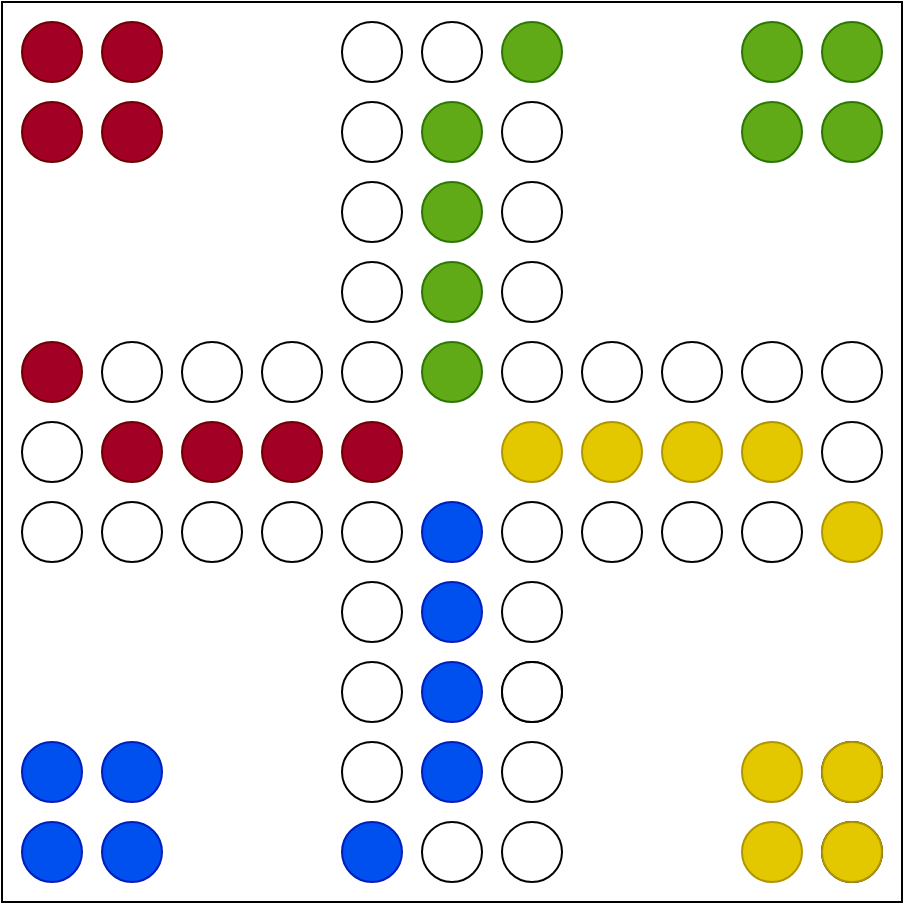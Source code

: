 <mxfile>
    <diagram id="hzMtZv9K9EeVanrv6_6z" name="Page-1">
        <mxGraphModel dx="650" dy="351" grid="1" gridSize="10" guides="1" tooltips="1" connect="1" arrows="1" fold="1" page="1" pageScale="1" pageWidth="827" pageHeight="1169" math="0" shadow="0">
            <root>
                <mxCell id="0"/>
                <mxCell id="1" parent="0"/>
                <mxCell id="2" value="" style="rounded=0;whiteSpace=wrap;html=1;" parent="1" vertex="1">
                    <mxGeometry x="189" y="360" width="450" height="450" as="geometry"/>
                </mxCell>
                <mxCell id="4" value="" style="ellipse;whiteSpace=wrap;html=1;aspect=fixed;" parent="1" vertex="1">
                    <mxGeometry x="399" y="370" width="30" height="30" as="geometry"/>
                </mxCell>
                <mxCell id="5" value="" style="ellipse;whiteSpace=wrap;html=1;aspect=fixed;fillColor=#60a917;fontColor=#ffffff;strokeColor=#2D7600;" parent="1" vertex="1">
                    <mxGeometry x="439" y="370" width="30" height="30" as="geometry"/>
                </mxCell>
                <mxCell id="6" value="" style="ellipse;whiteSpace=wrap;html=1;aspect=fixed;" parent="1" vertex="1">
                    <mxGeometry x="359" y="370" width="30" height="30" as="geometry"/>
                </mxCell>
                <mxCell id="7" value="" style="ellipse;whiteSpace=wrap;html=1;aspect=fixed;" parent="1" vertex="1">
                    <mxGeometry x="319" y="530" width="30" height="30" as="geometry"/>
                </mxCell>
                <mxCell id="8" value="" style="ellipse;whiteSpace=wrap;html=1;aspect=fixed;" parent="1" vertex="1">
                    <mxGeometry x="359" y="530" width="30" height="30" as="geometry"/>
                </mxCell>
                <mxCell id="9" value="" style="ellipse;whiteSpace=wrap;html=1;aspect=fixed;" parent="1" vertex="1">
                    <mxGeometry x="359" y="490" width="30" height="30" as="geometry"/>
                </mxCell>
                <mxCell id="10" value="" style="ellipse;whiteSpace=wrap;html=1;aspect=fixed;" parent="1" vertex="1">
                    <mxGeometry x="359" y="450" width="30" height="30" as="geometry"/>
                </mxCell>
                <mxCell id="11" value="" style="ellipse;whiteSpace=wrap;html=1;aspect=fixed;" parent="1" vertex="1">
                    <mxGeometry x="359" y="410" width="30" height="30" as="geometry"/>
                </mxCell>
                <mxCell id="13" value="" style="ellipse;whiteSpace=wrap;html=1;aspect=fixed;" parent="1" vertex="1">
                    <mxGeometry x="199" y="570" width="30" height="30" as="geometry"/>
                </mxCell>
                <mxCell id="14" value="" style="ellipse;whiteSpace=wrap;html=1;aspect=fixed;fillColor=#a20025;fontColor=#ffffff;strokeColor=#6F0000;" parent="1" vertex="1">
                    <mxGeometry x="199" y="530" width="30" height="30" as="geometry"/>
                </mxCell>
                <mxCell id="15" value="" style="ellipse;whiteSpace=wrap;html=1;aspect=fixed;" parent="1" vertex="1">
                    <mxGeometry x="239" y="530" width="30" height="30" as="geometry"/>
                </mxCell>
                <mxCell id="16" value="" style="ellipse;whiteSpace=wrap;html=1;aspect=fixed;" parent="1" vertex="1">
                    <mxGeometry x="279" y="530" width="30" height="30" as="geometry"/>
                </mxCell>
                <mxCell id="17" value="" style="ellipse;whiteSpace=wrap;html=1;aspect=fixed;" parent="1" vertex="1">
                    <mxGeometry x="199" y="610" width="30" height="30" as="geometry"/>
                </mxCell>
                <mxCell id="18" value="" style="ellipse;whiteSpace=wrap;html=1;aspect=fixed;" parent="1" vertex="1">
                    <mxGeometry x="359" y="650" width="30" height="30" as="geometry"/>
                </mxCell>
                <mxCell id="19" value="" style="ellipse;whiteSpace=wrap;html=1;aspect=fixed;" parent="1" vertex="1">
                    <mxGeometry x="359" y="610" width="30" height="30" as="geometry"/>
                </mxCell>
                <mxCell id="20" value="" style="ellipse;whiteSpace=wrap;html=1;aspect=fixed;" parent="1" vertex="1">
                    <mxGeometry x="319" y="610" width="30" height="30" as="geometry"/>
                </mxCell>
                <mxCell id="21" value="" style="ellipse;whiteSpace=wrap;html=1;aspect=fixed;" parent="1" vertex="1">
                    <mxGeometry x="279" y="610" width="30" height="30" as="geometry"/>
                </mxCell>
                <mxCell id="22" value="" style="ellipse;whiteSpace=wrap;html=1;aspect=fixed;" parent="1" vertex="1">
                    <mxGeometry x="239" y="610" width="30" height="30" as="geometry"/>
                </mxCell>
                <mxCell id="23" value="" style="ellipse;whiteSpace=wrap;html=1;aspect=fixed;" parent="1" vertex="1">
                    <mxGeometry x="399" y="770" width="30" height="30" as="geometry"/>
                </mxCell>
                <mxCell id="24" value="" style="ellipse;whiteSpace=wrap;html=1;aspect=fixed;fillColor=#0050ef;fontColor=#ffffff;strokeColor=#001DBC;" parent="1" vertex="1">
                    <mxGeometry x="359" y="770" width="30" height="30" as="geometry"/>
                </mxCell>
                <mxCell id="25" value="" style="ellipse;whiteSpace=wrap;html=1;aspect=fixed;" parent="1" vertex="1">
                    <mxGeometry x="359" y="730" width="30" height="30" as="geometry"/>
                </mxCell>
                <mxCell id="26" value="" style="ellipse;whiteSpace=wrap;html=1;aspect=fixed;" parent="1" vertex="1">
                    <mxGeometry x="359" y="690" width="30" height="30" as="geometry"/>
                </mxCell>
                <mxCell id="27" value="" style="ellipse;whiteSpace=wrap;html=1;aspect=fixed;" parent="1" vertex="1">
                    <mxGeometry x="439" y="610" width="30" height="30" as="geometry"/>
                </mxCell>
                <mxCell id="28" value="" style="ellipse;whiteSpace=wrap;html=1;aspect=fixed;" parent="1" vertex="1">
                    <mxGeometry x="439" y="650" width="30" height="30" as="geometry"/>
                </mxCell>
                <mxCell id="29" value="" style="ellipse;whiteSpace=wrap;html=1;aspect=fixed;" parent="1" vertex="1">
                    <mxGeometry x="439" y="690" width="30" height="30" as="geometry"/>
                </mxCell>
                <mxCell id="30" value="" style="ellipse;whiteSpace=wrap;html=1;aspect=fixed;" parent="1" vertex="1">
                    <mxGeometry x="439" y="730" width="30" height="30" as="geometry"/>
                </mxCell>
                <mxCell id="31" value="" style="ellipse;whiteSpace=wrap;html=1;aspect=fixed;" parent="1" vertex="1">
                    <mxGeometry x="439" y="770" width="30" height="30" as="geometry"/>
                </mxCell>
                <mxCell id="32" value="" style="ellipse;whiteSpace=wrap;html=1;aspect=fixed;" parent="1" vertex="1">
                    <mxGeometry x="599" y="530" width="30" height="30" as="geometry"/>
                </mxCell>
                <mxCell id="33" value="" style="ellipse;whiteSpace=wrap;html=1;aspect=fixed;" parent="1" vertex="1">
                    <mxGeometry x="599" y="570" width="30" height="30" as="geometry"/>
                </mxCell>
                <mxCell id="34" value="" style="ellipse;whiteSpace=wrap;html=1;aspect=fixed;fillColor=#e3c800;fontColor=#000000;strokeColor=#B09500;" parent="1" vertex="1">
                    <mxGeometry x="599" y="610" width="30" height="30" as="geometry"/>
                </mxCell>
                <mxCell id="35" value="" style="ellipse;whiteSpace=wrap;html=1;aspect=fixed;" parent="1" vertex="1">
                    <mxGeometry x="559" y="610" width="30" height="30" as="geometry"/>
                </mxCell>
                <mxCell id="36" value="" style="ellipse;whiteSpace=wrap;html=1;aspect=fixed;" parent="1" vertex="1">
                    <mxGeometry x="519" y="610" width="30" height="30" as="geometry"/>
                </mxCell>
                <mxCell id="37" value="" style="ellipse;whiteSpace=wrap;html=1;aspect=fixed;" parent="1" vertex="1">
                    <mxGeometry x="479" y="610" width="30" height="30" as="geometry"/>
                </mxCell>
                <mxCell id="38" value="" style="ellipse;whiteSpace=wrap;html=1;aspect=fixed;" parent="1" vertex="1">
                    <mxGeometry x="439" y="490" width="30" height="30" as="geometry"/>
                </mxCell>
                <mxCell id="39" value="" style="ellipse;whiteSpace=wrap;html=1;aspect=fixed;" parent="1" vertex="1">
                    <mxGeometry x="439" y="530" width="30" height="30" as="geometry"/>
                </mxCell>
                <mxCell id="40" value="" style="ellipse;whiteSpace=wrap;html=1;aspect=fixed;" parent="1" vertex="1">
                    <mxGeometry x="479" y="530" width="30" height="30" as="geometry"/>
                </mxCell>
                <mxCell id="41" value="" style="ellipse;whiteSpace=wrap;html=1;aspect=fixed;" parent="1" vertex="1">
                    <mxGeometry x="519" y="530" width="30" height="30" as="geometry"/>
                </mxCell>
                <mxCell id="42" value="" style="ellipse;whiteSpace=wrap;html=1;aspect=fixed;" parent="1" vertex="1">
                    <mxGeometry x="559" y="530" width="30" height="30" as="geometry"/>
                </mxCell>
                <mxCell id="45" value="" style="ellipse;whiteSpace=wrap;html=1;aspect=fixed;" parent="1" vertex="1">
                    <mxGeometry x="439" y="410" width="30" height="30" as="geometry"/>
                </mxCell>
                <mxCell id="46" value="" style="ellipse;whiteSpace=wrap;html=1;aspect=fixed;" parent="1" vertex="1">
                    <mxGeometry x="439" y="450" width="30" height="30" as="geometry"/>
                </mxCell>
                <mxCell id="47" value="" style="ellipse;whiteSpace=wrap;html=1;aspect=fixed;fillColor=#a20025;fontColor=#ffffff;strokeColor=#6F0000;" parent="1" vertex="1">
                    <mxGeometry x="239" y="570" width="30" height="30" as="geometry"/>
                </mxCell>
                <mxCell id="48" value="" style="ellipse;whiteSpace=wrap;html=1;aspect=fixed;fillColor=#a20025;fontColor=#ffffff;strokeColor=#6F0000;" parent="1" vertex="1">
                    <mxGeometry x="279" y="570" width="30" height="30" as="geometry"/>
                </mxCell>
                <mxCell id="49" value="" style="ellipse;whiteSpace=wrap;html=1;aspect=fixed;fillColor=#a20025;fontColor=#ffffff;strokeColor=#6F0000;" parent="1" vertex="1">
                    <mxGeometry x="319" y="570" width="30" height="30" as="geometry"/>
                </mxCell>
                <mxCell id="50" value="" style="ellipse;whiteSpace=wrap;html=1;aspect=fixed;fillColor=#a20025;fontColor=#ffffff;strokeColor=#6F0000;" parent="1" vertex="1">
                    <mxGeometry x="359" y="570" width="30" height="30" as="geometry"/>
                </mxCell>
                <mxCell id="51" value="" style="ellipse;whiteSpace=wrap;html=1;aspect=fixed;fillColor=#e3c800;fontColor=#000000;strokeColor=#B09500;" parent="1" vertex="1">
                    <mxGeometry x="559" y="570" width="30" height="30" as="geometry"/>
                </mxCell>
                <mxCell id="52" value="" style="ellipse;whiteSpace=wrap;html=1;aspect=fixed;fillColor=#e3c800;fontColor=#000000;strokeColor=#B09500;" parent="1" vertex="1">
                    <mxGeometry x="519" y="570" width="30" height="30" as="geometry"/>
                </mxCell>
                <mxCell id="53" value="" style="ellipse;whiteSpace=wrap;html=1;aspect=fixed;fillColor=#e3c800;fontColor=#000000;strokeColor=#B09500;" parent="1" vertex="1">
                    <mxGeometry x="479" y="570" width="30" height="30" as="geometry"/>
                </mxCell>
                <mxCell id="54" value="" style="ellipse;whiteSpace=wrap;html=1;aspect=fixed;fillColor=#e3c800;fontColor=#000000;strokeColor=#B09500;" parent="1" vertex="1">
                    <mxGeometry x="439" y="570" width="30" height="30" as="geometry"/>
                </mxCell>
                <mxCell id="55" value="" style="ellipse;whiteSpace=wrap;html=1;aspect=fixed;fillColor=#0050ef;fontColor=#ffffff;strokeColor=#001DBC;" parent="1" vertex="1">
                    <mxGeometry x="399" y="610" width="30" height="30" as="geometry"/>
                </mxCell>
                <mxCell id="56" value="" style="ellipse;whiteSpace=wrap;html=1;aspect=fixed;fillColor=#0050ef;fontColor=#ffffff;strokeColor=#001DBC;" parent="1" vertex="1">
                    <mxGeometry x="399" y="650" width="30" height="30" as="geometry"/>
                </mxCell>
                <mxCell id="57" value="" style="ellipse;whiteSpace=wrap;html=1;aspect=fixed;fillColor=#0050ef;fontColor=#ffffff;strokeColor=#001DBC;" parent="1" vertex="1">
                    <mxGeometry x="399" y="690" width="30" height="30" as="geometry"/>
                </mxCell>
                <mxCell id="58" value="" style="ellipse;whiteSpace=wrap;html=1;aspect=fixed;fillColor=#0050ef;fontColor=#ffffff;strokeColor=#001DBC;" parent="1" vertex="1">
                    <mxGeometry x="399" y="730" width="30" height="30" as="geometry"/>
                </mxCell>
                <mxCell id="59" value="" style="ellipse;whiteSpace=wrap;html=1;aspect=fixed;fillColor=#60a917;fontColor=#ffffff;strokeColor=#2D7600;" parent="1" vertex="1">
                    <mxGeometry x="399" y="410" width="30" height="30" as="geometry"/>
                </mxCell>
                <mxCell id="60" value="" style="ellipse;whiteSpace=wrap;html=1;aspect=fixed;fillColor=#60a917;fontColor=#ffffff;strokeColor=#2D7600;" parent="1" vertex="1">
                    <mxGeometry x="399" y="450" width="30" height="30" as="geometry"/>
                </mxCell>
                <mxCell id="61" value="" style="ellipse;whiteSpace=wrap;html=1;aspect=fixed;fillColor=#60a917;fontColor=#ffffff;strokeColor=#2D7600;" parent="1" vertex="1">
                    <mxGeometry x="399" y="490" width="30" height="30" as="geometry"/>
                </mxCell>
                <mxCell id="62" value="" style="ellipse;whiteSpace=wrap;html=1;aspect=fixed;" parent="1" vertex="1">
                    <mxGeometry x="439" y="690" width="30" height="30" as="geometry"/>
                </mxCell>
                <mxCell id="63" value="" style="ellipse;whiteSpace=wrap;html=1;aspect=fixed;fillColor=#60a917;fontColor=#ffffff;strokeColor=#2D7600;" parent="1" vertex="1">
                    <mxGeometry x="399" y="530" width="30" height="30" as="geometry"/>
                </mxCell>
                <mxCell id="64" value="" style="ellipse;whiteSpace=wrap;html=1;aspect=fixed;fillColor=#e3c800;fontColor=#000000;strokeColor=#B09500;" parent="1" vertex="1">
                    <mxGeometry x="559" y="770" width="30" height="30" as="geometry"/>
                </mxCell>
                <mxCell id="65" value="" style="ellipse;whiteSpace=wrap;html=1;aspect=fixed;" parent="1" vertex="1">
                    <mxGeometry x="599" y="730" width="30" height="30" as="geometry"/>
                </mxCell>
                <mxCell id="66" value="" style="ellipse;whiteSpace=wrap;html=1;aspect=fixed;" parent="1" vertex="1">
                    <mxGeometry x="599" y="770" width="30" height="30" as="geometry"/>
                </mxCell>
                <mxCell id="67" value="" style="ellipse;whiteSpace=wrap;html=1;aspect=fixed;fillColor=#e3c800;fontColor=#000000;strokeColor=#B09500;" parent="1" vertex="1">
                    <mxGeometry x="559" y="730" width="30" height="30" as="geometry"/>
                </mxCell>
                <mxCell id="68" value="" style="ellipse;whiteSpace=wrap;html=1;aspect=fixed;fillColor=#0050ef;fontColor=#ffffff;strokeColor=#001DBC;" parent="1" vertex="1">
                    <mxGeometry x="199" y="770" width="30" height="30" as="geometry"/>
                </mxCell>
                <mxCell id="69" value="" style="ellipse;whiteSpace=wrap;html=1;aspect=fixed;fillColor=#0050ef;fontColor=#ffffff;strokeColor=#001DBC;" parent="1" vertex="1">
                    <mxGeometry x="239" y="730" width="30" height="30" as="geometry"/>
                </mxCell>
                <mxCell id="70" value="" style="ellipse;whiteSpace=wrap;html=1;aspect=fixed;fillColor=#0050ef;fontColor=#ffffff;strokeColor=#001DBC;" parent="1" vertex="1">
                    <mxGeometry x="239" y="770" width="30" height="30" as="geometry"/>
                </mxCell>
                <mxCell id="71" value="" style="ellipse;whiteSpace=wrap;html=1;aspect=fixed;fillColor=#0050ef;fontColor=#ffffff;strokeColor=#001DBC;" parent="1" vertex="1">
                    <mxGeometry x="199" y="730" width="30" height="30" as="geometry"/>
                </mxCell>
                <mxCell id="72" value="" style="ellipse;whiteSpace=wrap;html=1;aspect=fixed;fillColor=#a20025;fontColor=#ffffff;strokeColor=#6F0000;" parent="1" vertex="1">
                    <mxGeometry x="199" y="410" width="30" height="30" as="geometry"/>
                </mxCell>
                <mxCell id="73" value="" style="ellipse;whiteSpace=wrap;html=1;aspect=fixed;fillColor=#a20025;fontColor=#ffffff;strokeColor=#6F0000;" parent="1" vertex="1">
                    <mxGeometry x="239" y="370" width="30" height="30" as="geometry"/>
                </mxCell>
                <mxCell id="74" value="" style="ellipse;whiteSpace=wrap;html=1;aspect=fixed;fillColor=#a20025;fontColor=#ffffff;strokeColor=#6F0000;" parent="1" vertex="1">
                    <mxGeometry x="239" y="410" width="30" height="30" as="geometry"/>
                </mxCell>
                <mxCell id="75" value="" style="ellipse;whiteSpace=wrap;html=1;aspect=fixed;fillColor=#a20025;fontColor=#ffffff;strokeColor=#6F0000;" parent="1" vertex="1">
                    <mxGeometry x="199" y="370" width="30" height="30" as="geometry"/>
                </mxCell>
                <mxCell id="76" value="" style="ellipse;whiteSpace=wrap;html=1;aspect=fixed;fillColor=#60a917;fontColor=#ffffff;strokeColor=#2D7600;" parent="1" vertex="1">
                    <mxGeometry x="559" y="410" width="30" height="30" as="geometry"/>
                </mxCell>
                <mxCell id="77" value="" style="ellipse;whiteSpace=wrap;html=1;aspect=fixed;fillColor=#60a917;fontColor=#ffffff;strokeColor=#2D7600;" parent="1" vertex="1">
                    <mxGeometry x="599" y="370" width="30" height="30" as="geometry"/>
                </mxCell>
                <mxCell id="78" value="" style="ellipse;whiteSpace=wrap;html=1;aspect=fixed;fillColor=#60a917;fontColor=#ffffff;strokeColor=#2D7600;" parent="1" vertex="1">
                    <mxGeometry x="599" y="410" width="30" height="30" as="geometry"/>
                </mxCell>
                <mxCell id="79" value="" style="ellipse;whiteSpace=wrap;html=1;aspect=fixed;fillColor=#60a917;fontColor=#ffffff;strokeColor=#2D7600;" parent="1" vertex="1">
                    <mxGeometry x="559" y="370" width="30" height="30" as="geometry"/>
                </mxCell>
                <mxCell id="80" value="" style="ellipse;whiteSpace=wrap;html=1;aspect=fixed;fillColor=#e3c800;fontColor=#000000;strokeColor=#B09500;" parent="1" vertex="1">
                    <mxGeometry x="599" y="770" width="30" height="30" as="geometry"/>
                </mxCell>
                <mxCell id="81" value="" style="ellipse;whiteSpace=wrap;html=1;aspect=fixed;fillColor=#e3c800;fontColor=#000000;strokeColor=#B09500;" parent="1" vertex="1">
                    <mxGeometry x="599" y="730" width="30" height="30" as="geometry"/>
                </mxCell>
            </root>
        </mxGraphModel>
    </diagram>
</mxfile>